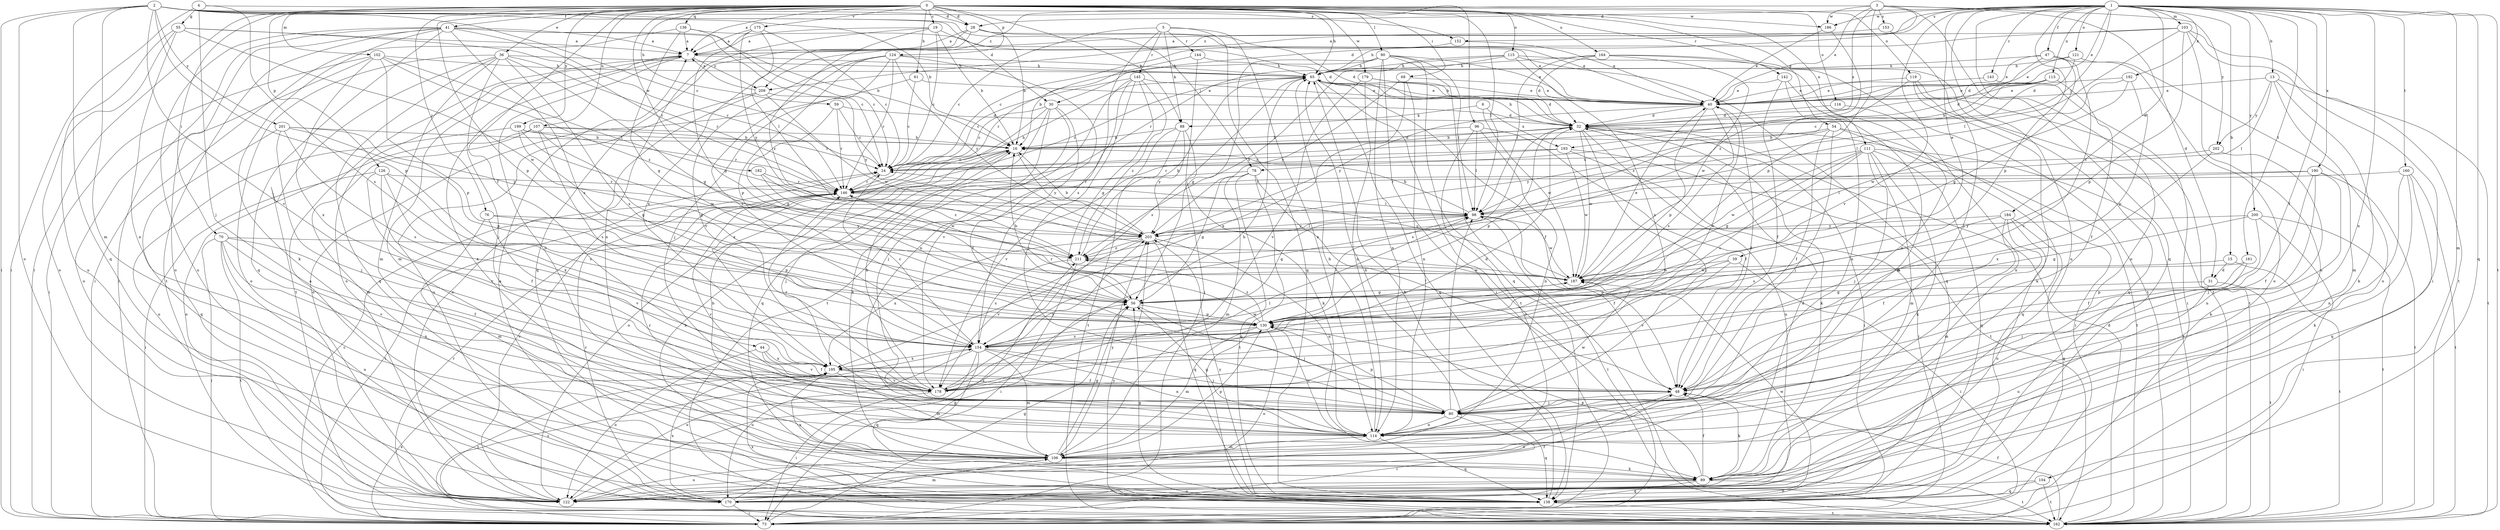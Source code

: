 strict digraph  {
0;
1;
2;
3;
4;
5;
6;
7;
13;
15;
16;
19;
24;
28;
30;
31;
32;
36;
39;
40;
41;
44;
47;
48;
54;
55;
56;
59;
61;
65;
68;
70;
73;
76;
78;
80;
88;
89;
90;
96;
98;
102;
103;
104;
106;
107;
111;
113;
114;
115;
116;
119;
121;
122;
124;
126;
130;
136;
138;
142;
143;
144;
145;
146;
152;
153;
154;
160;
161;
162;
164;
170;
175;
178;
179;
182;
184;
186;
187;
190;
192;
193;
195;
199;
200;
201;
202;
203;
209;
211;
0 -> 7  [label=a];
0 -> 19  [label=c];
0 -> 28  [label=d];
0 -> 36  [label=e];
0 -> 41  [label=f];
0 -> 44  [label=f];
0 -> 54  [label=g];
0 -> 59  [label=h];
0 -> 61  [label=h];
0 -> 65  [label=h];
0 -> 68  [label=i];
0 -> 70  [label=i];
0 -> 73  [label=i];
0 -> 76  [label=j];
0 -> 88  [label=k];
0 -> 90  [label=l];
0 -> 96  [label=l];
0 -> 98  [label=l];
0 -> 102  [label=m];
0 -> 107  [label=n];
0 -> 111  [label=n];
0 -> 115  [label=o];
0 -> 116  [label=o];
0 -> 119  [label=o];
0 -> 124  [label=p];
0 -> 126  [label=p];
0 -> 130  [label=p];
0 -> 136  [label=q];
0 -> 142  [label=r];
0 -> 164  [label=u];
0 -> 175  [label=v];
0 -> 179  [label=w];
0 -> 182  [label=w];
0 -> 199  [label=y];
1 -> 13  [label=b];
1 -> 15  [label=b];
1 -> 28  [label=d];
1 -> 39  [label=e];
1 -> 40  [label=e];
1 -> 47  [label=f];
1 -> 48  [label=f];
1 -> 78  [label=j];
1 -> 103  [label=m];
1 -> 104  [label=m];
1 -> 113  [label=n];
1 -> 114  [label=n];
1 -> 121  [label=o];
1 -> 122  [label=o];
1 -> 130  [label=p];
1 -> 138  [label=q];
1 -> 143  [label=r];
1 -> 152  [label=s];
1 -> 160  [label=t];
1 -> 161  [label=t];
1 -> 162  [label=t];
1 -> 170  [label=u];
1 -> 178  [label=v];
1 -> 184  [label=w];
1 -> 186  [label=w];
1 -> 190  [label=x];
1 -> 192  [label=x];
1 -> 200  [label=y];
1 -> 209  [label=z];
2 -> 16  [label=b];
2 -> 24  [label=c];
2 -> 28  [label=d];
2 -> 30  [label=d];
2 -> 73  [label=i];
2 -> 78  [label=j];
2 -> 106  [label=m];
2 -> 122  [label=o];
2 -> 130  [label=p];
2 -> 138  [label=q];
2 -> 152  [label=s];
2 -> 178  [label=v];
2 -> 201  [label=y];
3 -> 30  [label=d];
3 -> 31  [label=d];
3 -> 40  [label=e];
3 -> 130  [label=p];
3 -> 138  [label=q];
3 -> 153  [label=s];
3 -> 186  [label=w];
3 -> 193  [label=x];
3 -> 202  [label=y];
3 -> 209  [label=z];
4 -> 55  [label=g];
4 -> 73  [label=i];
4 -> 80  [label=j];
4 -> 154  [label=s];
4 -> 186  [label=w];
5 -> 24  [label=c];
5 -> 88  [label=k];
5 -> 114  [label=n];
5 -> 138  [label=q];
5 -> 144  [label=r];
5 -> 145  [label=r];
5 -> 154  [label=s];
6 -> 88  [label=k];
6 -> 187  [label=w];
6 -> 193  [label=x];
7 -> 65  [label=h];
7 -> 106  [label=m];
7 -> 114  [label=n];
7 -> 122  [label=o];
7 -> 209  [label=z];
13 -> 40  [label=e];
13 -> 89  [label=k];
13 -> 98  [label=l];
13 -> 106  [label=m];
13 -> 162  [label=t];
13 -> 202  [label=y];
15 -> 31  [label=d];
15 -> 162  [label=t];
15 -> 187  [label=w];
16 -> 24  [label=c];
16 -> 32  [label=d];
16 -> 80  [label=j];
16 -> 122  [label=o];
16 -> 203  [label=y];
19 -> 7  [label=a];
19 -> 16  [label=b];
19 -> 24  [label=c];
19 -> 32  [label=d];
19 -> 114  [label=n];
19 -> 211  [label=z];
24 -> 146  [label=r];
28 -> 7  [label=a];
28 -> 16  [label=b];
28 -> 32  [label=d];
28 -> 40  [label=e];
28 -> 138  [label=q];
28 -> 195  [label=x];
30 -> 24  [label=c];
30 -> 32  [label=d];
30 -> 48  [label=f];
30 -> 80  [label=j];
30 -> 89  [label=k];
30 -> 138  [label=q];
30 -> 195  [label=x];
31 -> 56  [label=g];
31 -> 162  [label=t];
31 -> 170  [label=u];
32 -> 16  [label=b];
32 -> 65  [label=h];
32 -> 73  [label=i];
32 -> 80  [label=j];
32 -> 89  [label=k];
32 -> 130  [label=p];
32 -> 154  [label=s];
32 -> 162  [label=t];
32 -> 170  [label=u];
32 -> 187  [label=w];
36 -> 56  [label=g];
36 -> 65  [label=h];
36 -> 80  [label=j];
36 -> 106  [label=m];
36 -> 122  [label=o];
36 -> 138  [label=q];
36 -> 146  [label=r];
36 -> 154  [label=s];
36 -> 162  [label=t];
39 -> 73  [label=i];
39 -> 130  [label=p];
39 -> 178  [label=v];
39 -> 187  [label=w];
40 -> 32  [label=d];
40 -> 48  [label=f];
40 -> 65  [label=h];
40 -> 130  [label=p];
40 -> 154  [label=s];
40 -> 203  [label=y];
41 -> 7  [label=a];
41 -> 16  [label=b];
41 -> 24  [label=c];
41 -> 73  [label=i];
41 -> 89  [label=k];
41 -> 122  [label=o];
41 -> 138  [label=q];
41 -> 146  [label=r];
41 -> 154  [label=s];
41 -> 162  [label=t];
41 -> 170  [label=u];
44 -> 48  [label=f];
44 -> 122  [label=o];
44 -> 178  [label=v];
44 -> 195  [label=x];
47 -> 32  [label=d];
47 -> 40  [label=e];
47 -> 56  [label=g];
47 -> 65  [label=h];
47 -> 122  [label=o];
47 -> 178  [label=v];
48 -> 80  [label=j];
48 -> 89  [label=k];
48 -> 122  [label=o];
54 -> 16  [label=b];
54 -> 48  [label=f];
54 -> 73  [label=i];
54 -> 80  [label=j];
54 -> 138  [label=q];
54 -> 203  [label=y];
55 -> 7  [label=a];
55 -> 114  [label=n];
55 -> 122  [label=o];
55 -> 146  [label=r];
55 -> 170  [label=u];
55 -> 187  [label=w];
56 -> 16  [label=b];
56 -> 80  [label=j];
56 -> 130  [label=p];
59 -> 24  [label=c];
59 -> 32  [label=d];
59 -> 56  [label=g];
59 -> 146  [label=r];
61 -> 24  [label=c];
61 -> 40  [label=e];
61 -> 122  [label=o];
65 -> 40  [label=e];
65 -> 48  [label=f];
65 -> 138  [label=q];
65 -> 146  [label=r];
65 -> 154  [label=s];
65 -> 162  [label=t];
68 -> 40  [label=e];
68 -> 114  [label=n];
68 -> 195  [label=x];
68 -> 203  [label=y];
70 -> 48  [label=f];
70 -> 73  [label=i];
70 -> 114  [label=n];
70 -> 162  [label=t];
70 -> 170  [label=u];
70 -> 178  [label=v];
70 -> 211  [label=z];
73 -> 24  [label=c];
73 -> 56  [label=g];
73 -> 98  [label=l];
73 -> 154  [label=s];
73 -> 195  [label=x];
76 -> 106  [label=m];
76 -> 130  [label=p];
76 -> 178  [label=v];
76 -> 203  [label=y];
78 -> 48  [label=f];
78 -> 56  [label=g];
78 -> 106  [label=m];
78 -> 138  [label=q];
78 -> 146  [label=r];
78 -> 162  [label=t];
80 -> 73  [label=i];
80 -> 98  [label=l];
80 -> 114  [label=n];
80 -> 130  [label=p];
80 -> 138  [label=q];
80 -> 187  [label=w];
88 -> 16  [label=b];
88 -> 89  [label=k];
88 -> 162  [label=t];
88 -> 178  [label=v];
88 -> 203  [label=y];
89 -> 32  [label=d];
89 -> 48  [label=f];
89 -> 122  [label=o];
89 -> 130  [label=p];
89 -> 138  [label=q];
89 -> 162  [label=t];
89 -> 170  [label=u];
89 -> 195  [label=x];
90 -> 40  [label=e];
90 -> 56  [label=g];
90 -> 65  [label=h];
90 -> 73  [label=i];
90 -> 98  [label=l];
90 -> 114  [label=n];
90 -> 138  [label=q];
90 -> 146  [label=r];
90 -> 162  [label=t];
96 -> 16  [label=b];
96 -> 48  [label=f];
96 -> 98  [label=l];
96 -> 114  [label=n];
96 -> 122  [label=o];
98 -> 16  [label=b];
98 -> 48  [label=f];
98 -> 56  [label=g];
98 -> 187  [label=w];
98 -> 203  [label=y];
102 -> 65  [label=h];
102 -> 73  [label=i];
102 -> 98  [label=l];
102 -> 122  [label=o];
102 -> 130  [label=p];
102 -> 195  [label=x];
102 -> 211  [label=z];
103 -> 7  [label=a];
103 -> 65  [label=h];
103 -> 73  [label=i];
103 -> 98  [label=l];
103 -> 130  [label=p];
103 -> 162  [label=t];
103 -> 170  [label=u];
104 -> 122  [label=o];
104 -> 138  [label=q];
104 -> 162  [label=t];
106 -> 7  [label=a];
106 -> 16  [label=b];
106 -> 56  [label=g];
106 -> 65  [label=h];
106 -> 89  [label=k];
106 -> 122  [label=o];
106 -> 130  [label=p];
106 -> 146  [label=r];
106 -> 203  [label=y];
107 -> 16  [label=b];
107 -> 24  [label=c];
107 -> 56  [label=g];
107 -> 106  [label=m];
107 -> 122  [label=o];
107 -> 154  [label=s];
111 -> 24  [label=c];
111 -> 56  [label=g];
111 -> 80  [label=j];
111 -> 89  [label=k];
111 -> 106  [label=m];
111 -> 138  [label=q];
111 -> 154  [label=s];
111 -> 162  [label=t];
111 -> 187  [label=w];
113 -> 16  [label=b];
113 -> 24  [label=c];
113 -> 32  [label=d];
113 -> 40  [label=e];
113 -> 48  [label=f];
114 -> 56  [label=g];
114 -> 65  [label=h];
114 -> 106  [label=m];
114 -> 138  [label=q];
114 -> 146  [label=r];
115 -> 65  [label=h];
115 -> 138  [label=q];
115 -> 146  [label=r];
115 -> 162  [label=t];
115 -> 195  [label=x];
115 -> 211  [label=z];
116 -> 32  [label=d];
116 -> 114  [label=n];
119 -> 40  [label=e];
119 -> 89  [label=k];
119 -> 138  [label=q];
119 -> 162  [label=t];
119 -> 211  [label=z];
121 -> 32  [label=d];
121 -> 40  [label=e];
121 -> 65  [label=h];
121 -> 122  [label=o];
122 -> 24  [label=c];
122 -> 48  [label=f];
122 -> 211  [label=z];
124 -> 65  [label=h];
124 -> 80  [label=j];
124 -> 114  [label=n];
124 -> 130  [label=p];
124 -> 146  [label=r];
124 -> 154  [label=s];
124 -> 178  [label=v];
124 -> 203  [label=y];
126 -> 48  [label=f];
126 -> 73  [label=i];
126 -> 146  [label=r];
126 -> 154  [label=s];
126 -> 178  [label=v];
126 -> 195  [label=x];
130 -> 98  [label=l];
130 -> 106  [label=m];
130 -> 114  [label=n];
130 -> 122  [label=o];
130 -> 146  [label=r];
130 -> 154  [label=s];
130 -> 211  [label=z];
136 -> 7  [label=a];
136 -> 24  [label=c];
136 -> 40  [label=e];
136 -> 56  [label=g];
136 -> 73  [label=i];
138 -> 7  [label=a];
138 -> 16  [label=b];
138 -> 56  [label=g];
138 -> 65  [label=h];
138 -> 162  [label=t];
138 -> 187  [label=w];
138 -> 203  [label=y];
142 -> 40  [label=e];
142 -> 48  [label=f];
142 -> 106  [label=m];
142 -> 114  [label=n];
143 -> 40  [label=e];
143 -> 73  [label=i];
144 -> 16  [label=b];
144 -> 65  [label=h];
144 -> 73  [label=i];
145 -> 24  [label=c];
145 -> 40  [label=e];
145 -> 56  [label=g];
145 -> 80  [label=j];
145 -> 162  [label=t];
145 -> 178  [label=v];
145 -> 211  [label=z];
146 -> 65  [label=h];
146 -> 73  [label=i];
146 -> 98  [label=l];
152 -> 24  [label=c];
152 -> 40  [label=e];
153 -> 7  [label=a];
153 -> 80  [label=j];
154 -> 24  [label=c];
154 -> 40  [label=e];
154 -> 80  [label=j];
154 -> 106  [label=m];
154 -> 114  [label=n];
154 -> 122  [label=o];
154 -> 138  [label=q];
154 -> 170  [label=u];
154 -> 187  [label=w];
154 -> 195  [label=x];
160 -> 89  [label=k];
160 -> 114  [label=n];
160 -> 138  [label=q];
160 -> 146  [label=r];
160 -> 162  [label=t];
161 -> 80  [label=j];
161 -> 130  [label=p];
161 -> 187  [label=w];
162 -> 32  [label=d];
162 -> 48  [label=f];
162 -> 146  [label=r];
162 -> 195  [label=x];
162 -> 203  [label=y];
164 -> 32  [label=d];
164 -> 65  [label=h];
164 -> 98  [label=l];
164 -> 114  [label=n];
164 -> 162  [label=t];
164 -> 187  [label=w];
170 -> 7  [label=a];
170 -> 56  [label=g];
170 -> 73  [label=i];
170 -> 106  [label=m];
170 -> 146  [label=r];
170 -> 195  [label=x];
175 -> 7  [label=a];
175 -> 24  [label=c];
175 -> 56  [label=g];
175 -> 98  [label=l];
175 -> 203  [label=y];
178 -> 16  [label=b];
178 -> 32  [label=d];
178 -> 65  [label=h];
178 -> 73  [label=i];
178 -> 98  [label=l];
178 -> 146  [label=r];
178 -> 203  [label=y];
179 -> 32  [label=d];
179 -> 40  [label=e];
179 -> 114  [label=n];
179 -> 178  [label=v];
182 -> 146  [label=r];
182 -> 187  [label=w];
182 -> 211  [label=z];
184 -> 48  [label=f];
184 -> 106  [label=m];
184 -> 122  [label=o];
184 -> 138  [label=q];
184 -> 154  [label=s];
184 -> 203  [label=y];
186 -> 40  [label=e];
186 -> 211  [label=z];
187 -> 24  [label=c];
187 -> 40  [label=e];
187 -> 56  [label=g];
190 -> 48  [label=f];
190 -> 80  [label=j];
190 -> 98  [label=l];
190 -> 114  [label=n];
190 -> 146  [label=r];
190 -> 162  [label=t];
192 -> 40  [label=e];
192 -> 98  [label=l];
192 -> 130  [label=p];
192 -> 187  [label=w];
193 -> 24  [label=c];
193 -> 73  [label=i];
193 -> 146  [label=r];
193 -> 162  [label=t];
193 -> 187  [label=w];
195 -> 48  [label=f];
195 -> 106  [label=m];
195 -> 162  [label=t];
195 -> 178  [label=v];
199 -> 16  [label=b];
199 -> 56  [label=g];
199 -> 122  [label=o];
199 -> 146  [label=r];
199 -> 187  [label=w];
200 -> 48  [label=f];
200 -> 56  [label=g];
200 -> 73  [label=i];
200 -> 162  [label=t];
200 -> 203  [label=y];
201 -> 16  [label=b];
201 -> 80  [label=j];
201 -> 130  [label=p];
201 -> 138  [label=q];
201 -> 154  [label=s];
201 -> 203  [label=y];
202 -> 24  [label=c];
202 -> 89  [label=k];
202 -> 195  [label=x];
203 -> 16  [label=b];
203 -> 98  [label=l];
203 -> 114  [label=n];
203 -> 138  [label=q];
203 -> 178  [label=v];
203 -> 195  [label=x];
203 -> 211  [label=z];
209 -> 7  [label=a];
209 -> 122  [label=o];
209 -> 170  [label=u];
209 -> 187  [label=w];
209 -> 203  [label=y];
211 -> 65  [label=h];
211 -> 73  [label=i];
211 -> 154  [label=s];
211 -> 187  [label=w];
}
